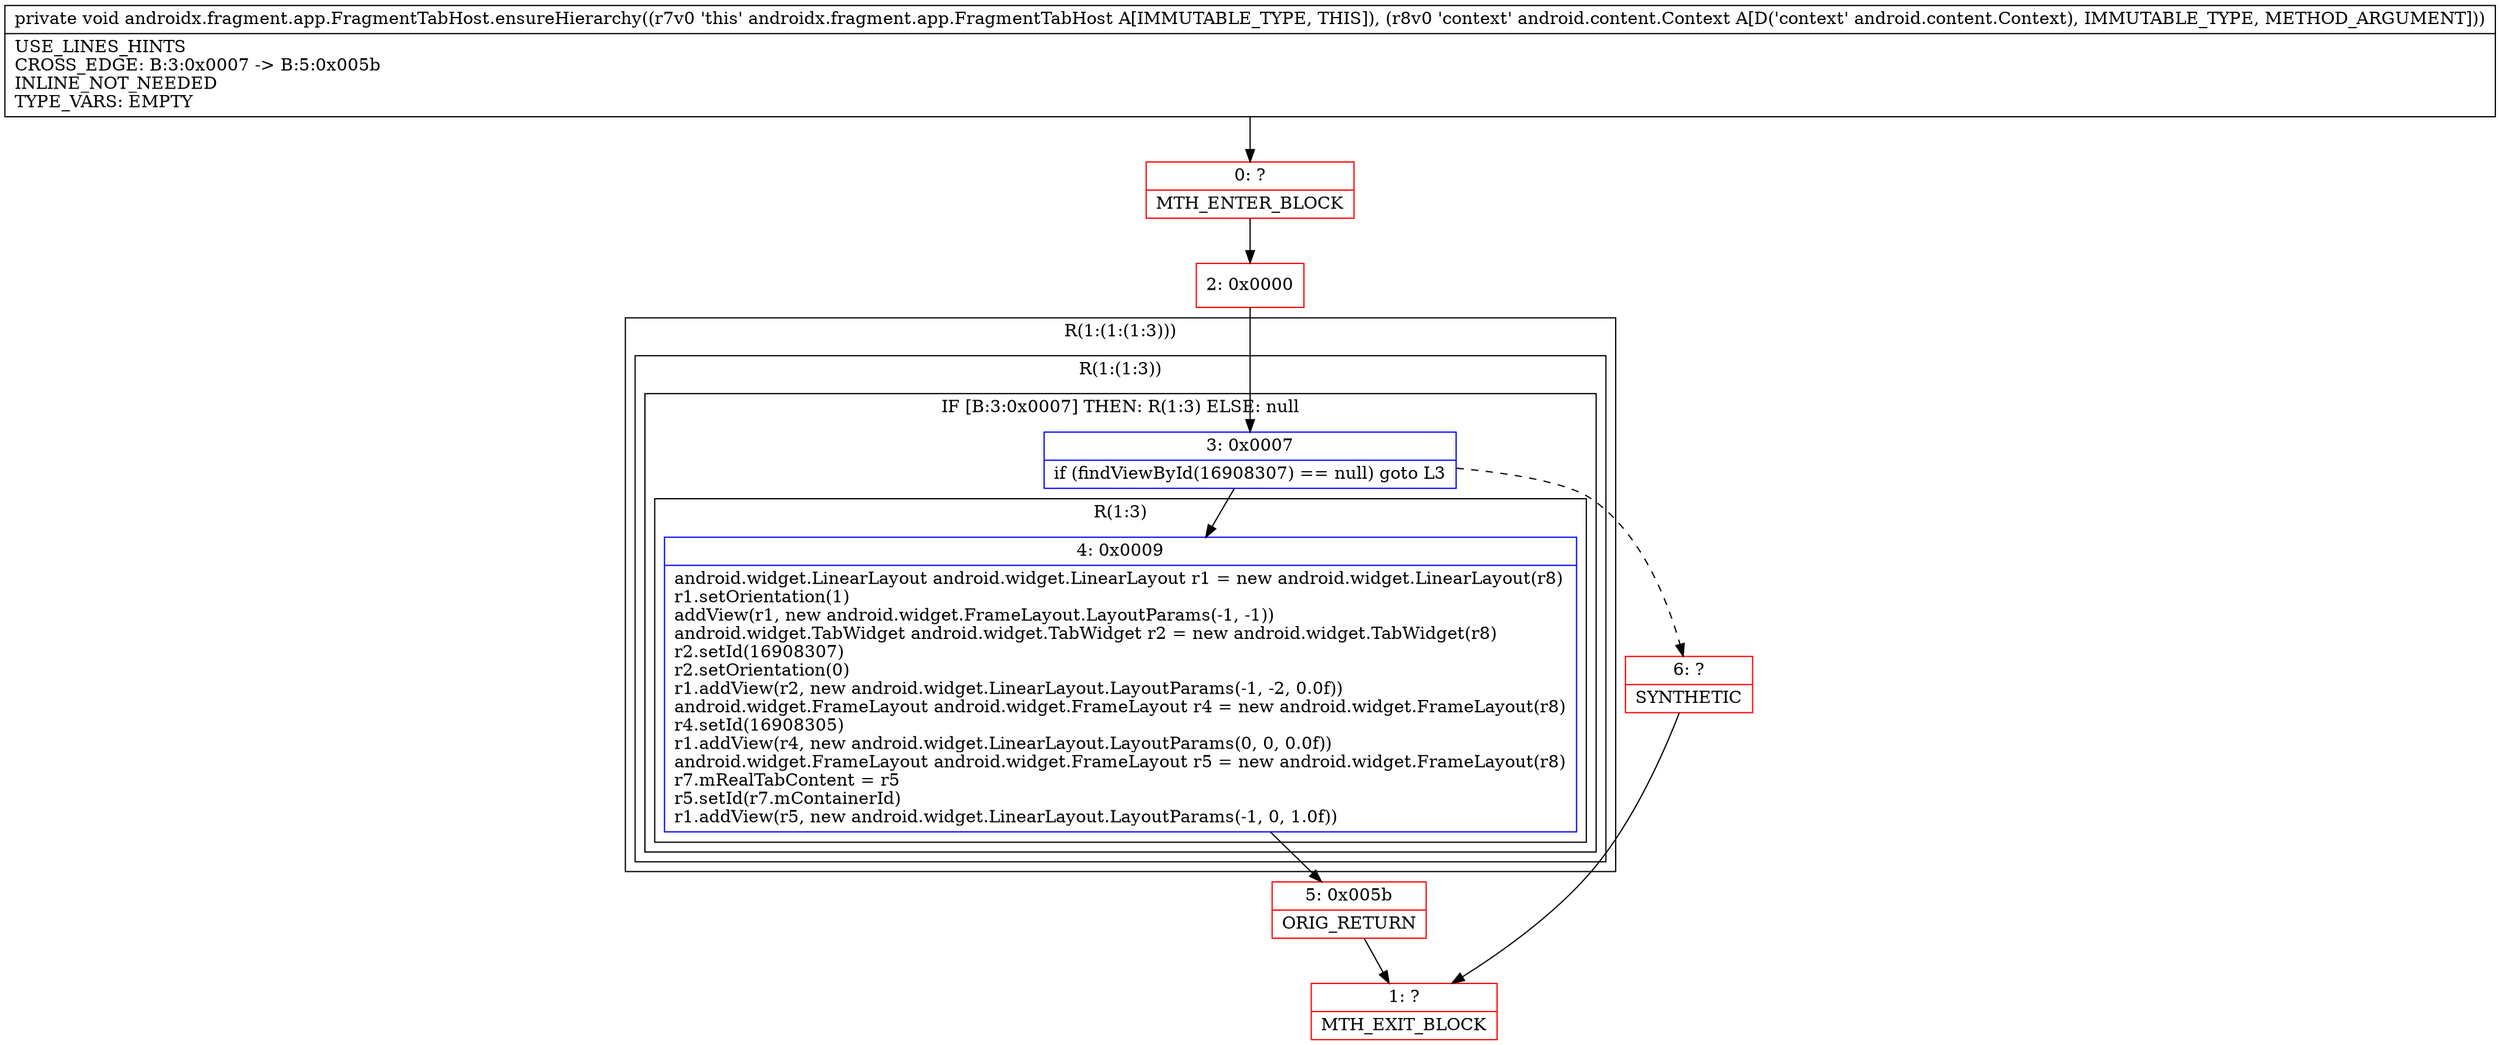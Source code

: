 digraph "CFG forandroidx.fragment.app.FragmentTabHost.ensureHierarchy(Landroid\/content\/Context;)V" {
subgraph cluster_Region_1311072621 {
label = "R(1:(1:(1:3)))";
node [shape=record,color=blue];
subgraph cluster_Region_1016100792 {
label = "R(1:(1:3))";
node [shape=record,color=blue];
subgraph cluster_IfRegion_447508428 {
label = "IF [B:3:0x0007] THEN: R(1:3) ELSE: null";
node [shape=record,color=blue];
Node_3 [shape=record,label="{3\:\ 0x0007|if (findViewById(16908307) == null) goto L3\l}"];
subgraph cluster_Region_604176914 {
label = "R(1:3)";
node [shape=record,color=blue];
Node_4 [shape=record,label="{4\:\ 0x0009|android.widget.LinearLayout android.widget.LinearLayout r1 = new android.widget.LinearLayout(r8)\lr1.setOrientation(1)\laddView(r1, new android.widget.FrameLayout.LayoutParams(\-1, \-1))\landroid.widget.TabWidget android.widget.TabWidget r2 = new android.widget.TabWidget(r8)\lr2.setId(16908307)\lr2.setOrientation(0)\lr1.addView(r2, new android.widget.LinearLayout.LayoutParams(\-1, \-2, 0.0f))\landroid.widget.FrameLayout android.widget.FrameLayout r4 = new android.widget.FrameLayout(r8)\lr4.setId(16908305)\lr1.addView(r4, new android.widget.LinearLayout.LayoutParams(0, 0, 0.0f))\landroid.widget.FrameLayout android.widget.FrameLayout r5 = new android.widget.FrameLayout(r8)\lr7.mRealTabContent = r5\lr5.setId(r7.mContainerId)\lr1.addView(r5, new android.widget.LinearLayout.LayoutParams(\-1, 0, 1.0f))\l}"];
}
}
}
}
Node_0 [shape=record,color=red,label="{0\:\ ?|MTH_ENTER_BLOCK\l}"];
Node_2 [shape=record,color=red,label="{2\:\ 0x0000}"];
Node_5 [shape=record,color=red,label="{5\:\ 0x005b|ORIG_RETURN\l}"];
Node_1 [shape=record,color=red,label="{1\:\ ?|MTH_EXIT_BLOCK\l}"];
Node_6 [shape=record,color=red,label="{6\:\ ?|SYNTHETIC\l}"];
MethodNode[shape=record,label="{private void androidx.fragment.app.FragmentTabHost.ensureHierarchy((r7v0 'this' androidx.fragment.app.FragmentTabHost A[IMMUTABLE_TYPE, THIS]), (r8v0 'context' android.content.Context A[D('context' android.content.Context), IMMUTABLE_TYPE, METHOD_ARGUMENT]))  | USE_LINES_HINTS\lCROSS_EDGE: B:3:0x0007 \-\> B:5:0x005b\lINLINE_NOT_NEEDED\lTYPE_VARS: EMPTY\l}"];
MethodNode -> Node_0;Node_3 -> Node_4;
Node_3 -> Node_6[style=dashed];
Node_4 -> Node_5;
Node_0 -> Node_2;
Node_2 -> Node_3;
Node_5 -> Node_1;
Node_6 -> Node_1;
}

